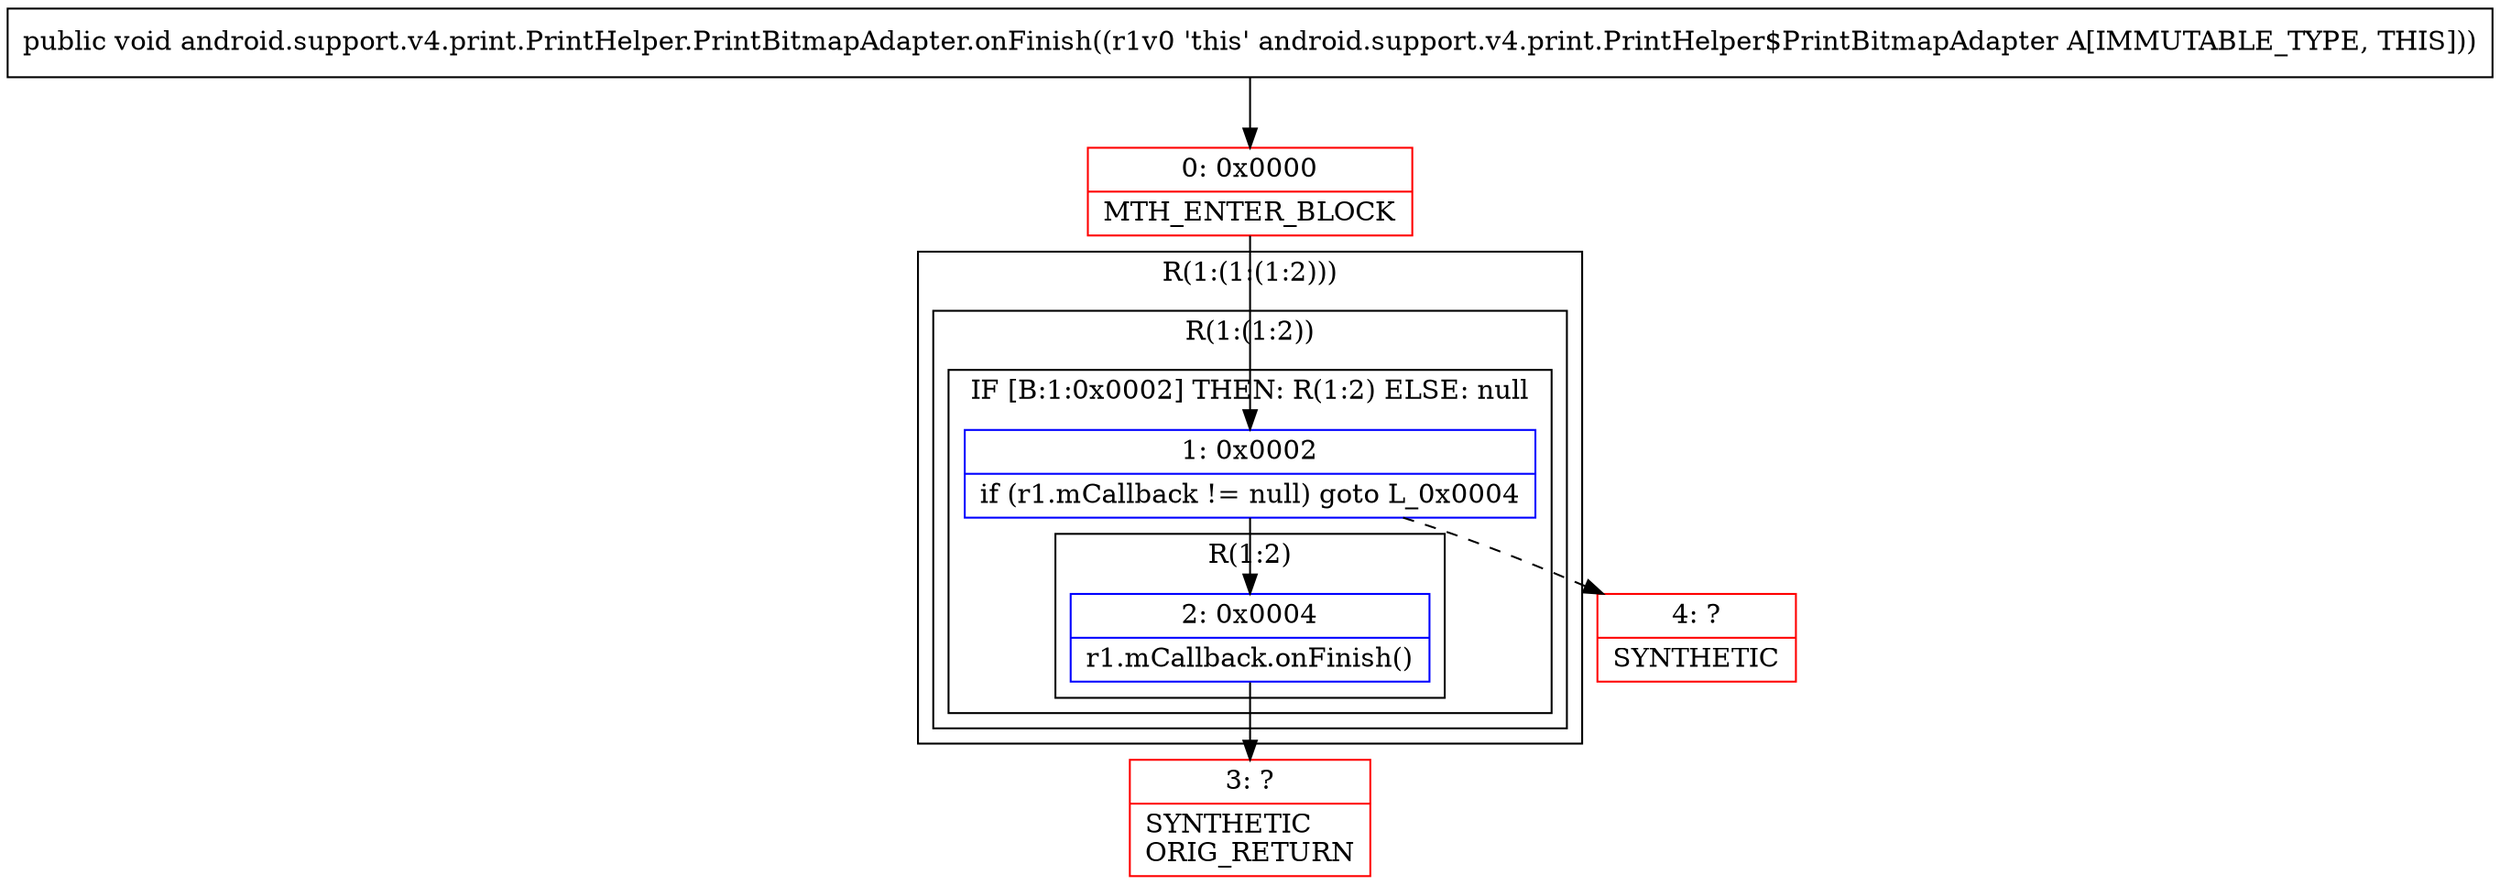 digraph "CFG forandroid.support.v4.print.PrintHelper.PrintBitmapAdapter.onFinish()V" {
subgraph cluster_Region_1630131935 {
label = "R(1:(1:(1:2)))";
node [shape=record,color=blue];
subgraph cluster_Region_1399105138 {
label = "R(1:(1:2))";
node [shape=record,color=blue];
subgraph cluster_IfRegion_2048324384 {
label = "IF [B:1:0x0002] THEN: R(1:2) ELSE: null";
node [shape=record,color=blue];
Node_1 [shape=record,label="{1\:\ 0x0002|if (r1.mCallback != null) goto L_0x0004\l}"];
subgraph cluster_Region_1874547353 {
label = "R(1:2)";
node [shape=record,color=blue];
Node_2 [shape=record,label="{2\:\ 0x0004|r1.mCallback.onFinish()\l}"];
}
}
}
}
Node_0 [shape=record,color=red,label="{0\:\ 0x0000|MTH_ENTER_BLOCK\l}"];
Node_3 [shape=record,color=red,label="{3\:\ ?|SYNTHETIC\lORIG_RETURN\l}"];
Node_4 [shape=record,color=red,label="{4\:\ ?|SYNTHETIC\l}"];
MethodNode[shape=record,label="{public void android.support.v4.print.PrintHelper.PrintBitmapAdapter.onFinish((r1v0 'this' android.support.v4.print.PrintHelper$PrintBitmapAdapter A[IMMUTABLE_TYPE, THIS])) }"];
MethodNode -> Node_0;
Node_1 -> Node_2;
Node_1 -> Node_4[style=dashed];
Node_2 -> Node_3;
Node_0 -> Node_1;
}

